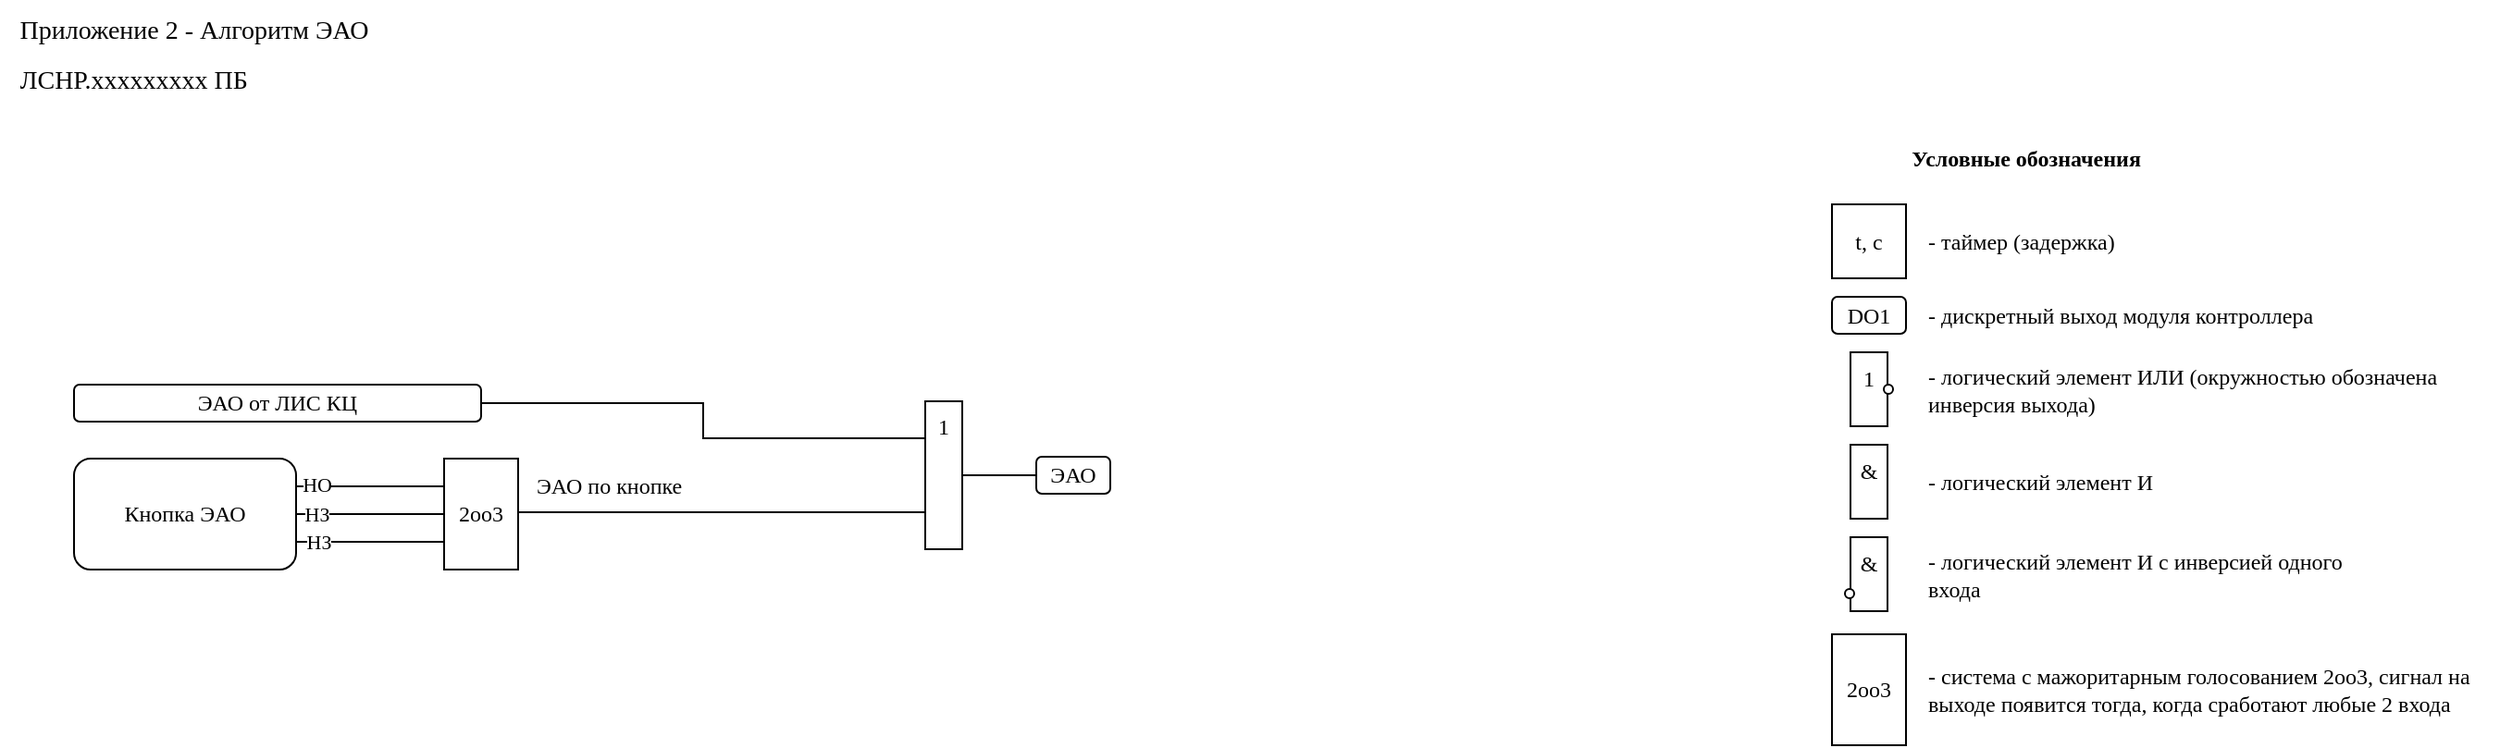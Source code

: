 <mxfile version="24.4.2" type="github" pages="2">
  <diagram id="ZtWWPMljTFp8yyawiEbH" name="ЭАО Причины">
    <mxGraphModel dx="1735" dy="1025" grid="1" gridSize="10" guides="1" tooltips="1" connect="1" arrows="1" fold="1" page="1" pageScale="1" pageWidth="1654" pageHeight="1169" math="0" shadow="0">
      <root>
        <mxCell id="0" />
        <mxCell id="1" parent="0" />
        <mxCell id="1M11u-CtS68cAVDWNLhs-82" value="Кнопка ЭАО" style="rounded=1;whiteSpace=wrap;html=1;fontFamily=Tahoma;" parent="1" vertex="1">
          <mxGeometry x="80" y="258" width="120" height="60" as="geometry" />
        </mxCell>
        <mxCell id="1M11u-CtS68cAVDWNLhs-83" value="2оо3" style="whiteSpace=wrap;html=1;rounded=0;fontFamily=Tahoma;" parent="1" vertex="1">
          <mxGeometry x="280" y="258" width="40" height="60" as="geometry" />
        </mxCell>
        <mxCell id="1M11u-CtS68cAVDWNLhs-84" value="" style="edgeStyle=orthogonalEdgeStyle;rounded=0;orthogonalLoop=1;jettySize=auto;html=1;endArrow=none;endFill=0;entryX=0;entryY=0.25;entryDx=0;entryDy=0;exitX=1;exitY=0.25;exitDx=0;exitDy=0;fontFamily=Tahoma;" parent="1" source="1M11u-CtS68cAVDWNLhs-82" target="1M11u-CtS68cAVDWNLhs-83" edge="1">
          <mxGeometry relative="1" as="geometry">
            <mxPoint x="310" y="208" as="sourcePoint" />
            <mxPoint x="350" y="208" as="targetPoint" />
            <Array as="points" />
          </mxGeometry>
        </mxCell>
        <mxCell id="1M11u-CtS68cAVDWNLhs-85" value="НО" style="edgeLabel;html=1;align=center;verticalAlign=middle;resizable=0;points=[];fontFamily=Tahoma;" parent="1M11u-CtS68cAVDWNLhs-84" vertex="1" connectable="0">
          <mxGeometry x="-0.027" y="1" relative="1" as="geometry">
            <mxPoint x="-28" as="offset" />
          </mxGeometry>
        </mxCell>
        <mxCell id="1M11u-CtS68cAVDWNLhs-86" value="" style="edgeStyle=orthogonalEdgeStyle;rounded=0;orthogonalLoop=1;jettySize=auto;html=1;endArrow=none;endFill=0;entryX=0;entryY=0.5;entryDx=0;entryDy=0;exitX=1;exitY=0.5;exitDx=0;exitDy=0;fontFamily=Tahoma;" parent="1" source="1M11u-CtS68cAVDWNLhs-82" target="1M11u-CtS68cAVDWNLhs-83" edge="1">
          <mxGeometry relative="1" as="geometry">
            <mxPoint x="210" y="283" as="sourcePoint" />
            <mxPoint x="290" y="283" as="targetPoint" />
            <Array as="points" />
          </mxGeometry>
        </mxCell>
        <mxCell id="1M11u-CtS68cAVDWNLhs-87" value="НЗ" style="edgeLabel;html=1;align=center;verticalAlign=middle;resizable=0;points=[];fontFamily=Tahoma;" parent="1M11u-CtS68cAVDWNLhs-86" vertex="1" connectable="0">
          <mxGeometry x="-0.056" relative="1" as="geometry">
            <mxPoint x="-27" as="offset" />
          </mxGeometry>
        </mxCell>
        <mxCell id="1M11u-CtS68cAVDWNLhs-88" value="" style="edgeStyle=orthogonalEdgeStyle;rounded=0;orthogonalLoop=1;jettySize=auto;html=1;endArrow=none;endFill=0;entryX=0;entryY=0.75;entryDx=0;entryDy=0;exitX=1;exitY=0.75;exitDx=0;exitDy=0;fontFamily=Tahoma;" parent="1" source="1M11u-CtS68cAVDWNLhs-82" target="1M11u-CtS68cAVDWNLhs-83" edge="1">
          <mxGeometry relative="1" as="geometry">
            <mxPoint x="210" y="298" as="sourcePoint" />
            <mxPoint x="290" y="298" as="targetPoint" />
            <Array as="points" />
          </mxGeometry>
        </mxCell>
        <mxCell id="1M11u-CtS68cAVDWNLhs-89" value="НЗ" style="edgeLabel;html=1;align=center;verticalAlign=middle;resizable=0;points=[];fontFamily=Tahoma;" parent="1M11u-CtS68cAVDWNLhs-88" vertex="1" connectable="0">
          <mxGeometry x="-0.016" relative="1" as="geometry">
            <mxPoint x="-28" as="offset" />
          </mxGeometry>
        </mxCell>
        <mxCell id="1M11u-CtS68cAVDWNLhs-90" value="ЭАО" style="rounded=1;whiteSpace=wrap;html=1;fontFamily=Tahoma;" parent="1" vertex="1">
          <mxGeometry x="600" y="257" width="40" height="20" as="geometry" />
        </mxCell>
        <mxCell id="1M11u-CtS68cAVDWNLhs-91" value="1" style="whiteSpace=wrap;html=1;rounded=0;fontFamily=Tahoma;verticalAlign=top;" parent="1" vertex="1">
          <mxGeometry x="540" y="227" width="20" height="80" as="geometry" />
        </mxCell>
        <mxCell id="1M11u-CtS68cAVDWNLhs-93" value="" style="edgeStyle=orthogonalEdgeStyle;rounded=0;orthogonalLoop=1;jettySize=auto;html=1;endArrow=none;endFill=0;entryX=0;entryY=0.75;entryDx=0;entryDy=0;exitX=1;exitY=0.5;exitDx=0;exitDy=0;fontFamily=Tahoma;" parent="1" source="1M11u-CtS68cAVDWNLhs-83" target="1M11u-CtS68cAVDWNLhs-91" edge="1">
          <mxGeometry relative="1" as="geometry">
            <mxPoint x="450" y="207" as="sourcePoint" />
            <mxPoint x="550" y="257" as="targetPoint" />
            <Array as="points">
              <mxPoint x="320" y="287" />
            </Array>
          </mxGeometry>
        </mxCell>
        <mxCell id="1M11u-CtS68cAVDWNLhs-94" value="" style="edgeStyle=orthogonalEdgeStyle;rounded=0;orthogonalLoop=1;jettySize=auto;html=1;endArrow=none;endFill=0;entryX=0;entryY=0.5;entryDx=0;entryDy=0;fontFamily=Tahoma;exitX=1;exitY=0.5;exitDx=0;exitDy=0;" parent="1" source="1M11u-CtS68cAVDWNLhs-91" target="1M11u-CtS68cAVDWNLhs-90" edge="1">
          <mxGeometry relative="1" as="geometry">
            <mxPoint x="570" y="267" as="sourcePoint" />
            <mxPoint x="550" y="257" as="targetPoint" />
            <Array as="points" />
          </mxGeometry>
        </mxCell>
        <mxCell id="1M11u-CtS68cAVDWNLhs-96" value="ЭАО по кнопке" style="text;html=1;strokeColor=none;fillColor=none;align=left;verticalAlign=middle;whiteSpace=wrap;rounded=0;fontFamily=Tahoma;" parent="1" vertex="1">
          <mxGeometry x="327.5" y="258" width="102.5" height="30" as="geometry" />
        </mxCell>
        <mxCell id="1M11u-CtS68cAVDWNLhs-119" style="edgeStyle=orthogonalEdgeStyle;rounded=0;orthogonalLoop=1;jettySize=auto;html=1;entryX=0;entryY=0.25;entryDx=0;entryDy=0;endArrow=none;endFill=0;" parent="1" source="1M11u-CtS68cAVDWNLhs-118" target="1M11u-CtS68cAVDWNLhs-91" edge="1">
          <mxGeometry relative="1" as="geometry" />
        </mxCell>
        <mxCell id="1M11u-CtS68cAVDWNLhs-118" value="ЭАО от ЛИС КЦ" style="rounded=1;whiteSpace=wrap;html=1;fontFamily=Tahoma;" parent="1" vertex="1">
          <mxGeometry x="80" y="218" width="220" height="20" as="geometry" />
        </mxCell>
        <mxCell id="ysgFr3D8HpojYPAeVsqk-1" value="t, с" style="whiteSpace=wrap;html=1;rounded=0;fontFamily=Tahoma;" parent="1" vertex="1">
          <mxGeometry x="1030" y="120.5" width="40" height="40" as="geometry" />
        </mxCell>
        <mxCell id="ysgFr3D8HpojYPAeVsqk-2" value="- таймер (задержка)" style="text;html=1;strokeColor=none;fillColor=none;align=left;verticalAlign=middle;whiteSpace=wrap;rounded=0;fontFamily=Tahoma;" parent="1" vertex="1">
          <mxGeometry x="1080" y="125.5" width="120" height="30" as="geometry" />
        </mxCell>
        <mxCell id="ysgFr3D8HpojYPAeVsqk-3" value="Условные обозначения" style="text;html=1;strokeColor=none;fillColor=none;align=center;verticalAlign=middle;whiteSpace=wrap;rounded=0;fontFamily=Tahoma;fontStyle=1" parent="1" vertex="1">
          <mxGeometry x="1040" y="80.5" width="190" height="30" as="geometry" />
        </mxCell>
        <mxCell id="ysgFr3D8HpojYPAeVsqk-4" value="DO1" style="rounded=1;whiteSpace=wrap;html=1;fontFamily=Tahoma;" parent="1" vertex="1">
          <mxGeometry x="1030" y="170.5" width="40" height="20" as="geometry" />
        </mxCell>
        <mxCell id="ysgFr3D8HpojYPAeVsqk-5" value="- дискретный выход модуля контроллера" style="text;html=1;strokeColor=none;fillColor=none;align=left;verticalAlign=middle;whiteSpace=wrap;rounded=0;fontFamily=Tahoma;" parent="1" vertex="1">
          <mxGeometry x="1080" y="165.5" width="250" height="30" as="geometry" />
        </mxCell>
        <mxCell id="ysgFr3D8HpojYPAeVsqk-6" value="1" style="whiteSpace=wrap;html=1;rounded=0;fontFamily=Tahoma;verticalAlign=top;" parent="1" vertex="1">
          <mxGeometry x="1040" y="200.5" width="20" height="40" as="geometry" />
        </mxCell>
        <mxCell id="ysgFr3D8HpojYPAeVsqk-7" value="" style="ellipse;whiteSpace=wrap;html=1;aspect=fixed;rounded=1;fontFamily=Tahoma;" parent="1" vertex="1">
          <mxGeometry x="1058" y="218" width="5" height="5" as="geometry" />
        </mxCell>
        <mxCell id="ysgFr3D8HpojYPAeVsqk-8" value="- логический элемент ИЛИ (окружностью обозначена инверсия выхода)" style="text;html=1;strokeColor=none;fillColor=none;align=left;verticalAlign=middle;whiteSpace=wrap;rounded=0;fontFamily=Tahoma;" parent="1" vertex="1">
          <mxGeometry x="1080" y="200.5" width="310" height="40" as="geometry" />
        </mxCell>
        <mxCell id="ysgFr3D8HpojYPAeVsqk-9" value="&amp;amp;" style="whiteSpace=wrap;html=1;rounded=0;fontFamily=Tahoma;verticalAlign=top;" parent="1" vertex="1">
          <mxGeometry x="1040" y="250.5" width="20" height="40" as="geometry" />
        </mxCell>
        <mxCell id="ysgFr3D8HpojYPAeVsqk-10" value="- логический элемент И" style="text;html=1;strokeColor=none;fillColor=none;align=left;verticalAlign=middle;whiteSpace=wrap;rounded=0;fontFamily=Tahoma;" parent="1" vertex="1">
          <mxGeometry x="1080" y="250.5" width="250" height="40" as="geometry" />
        </mxCell>
        <mxCell id="ysgFr3D8HpojYPAeVsqk-11" value="2оо3" style="whiteSpace=wrap;html=1;rounded=0;fontFamily=Tahoma;" parent="1" vertex="1">
          <mxGeometry x="1030" y="353" width="40" height="60" as="geometry" />
        </mxCell>
        <mxCell id="ysgFr3D8HpojYPAeVsqk-12" value="- система с мажоритарным голосованием 2оо3, сигнал на выходе появится тогда, когда сработают любые 2 входа" style="text;html=1;strokeColor=none;fillColor=none;align=left;verticalAlign=middle;whiteSpace=wrap;rounded=0;fontFamily=Tahoma;" parent="1" vertex="1">
          <mxGeometry x="1080" y="363" width="310" height="40" as="geometry" />
        </mxCell>
        <mxCell id="ysgFr3D8HpojYPAeVsqk-13" value="&amp;amp;" style="whiteSpace=wrap;html=1;rounded=0;fontFamily=Tahoma;verticalAlign=top;" parent="1" vertex="1">
          <mxGeometry x="1040" y="300.5" width="20" height="40" as="geometry" />
        </mxCell>
        <mxCell id="ysgFr3D8HpojYPAeVsqk-14" value="- логический элемент И с инверсией одного входа" style="text;html=1;strokeColor=none;fillColor=none;align=left;verticalAlign=middle;whiteSpace=wrap;rounded=0;fontFamily=Tahoma;" parent="1" vertex="1">
          <mxGeometry x="1080" y="300.5" width="250" height="40" as="geometry" />
        </mxCell>
        <mxCell id="ysgFr3D8HpojYPAeVsqk-15" value="" style="ellipse;whiteSpace=wrap;html=1;aspect=fixed;rounded=1;fontFamily=Tahoma;" parent="1" vertex="1">
          <mxGeometry x="1037" y="328.5" width="5" height="5" as="geometry" />
        </mxCell>
        <mxCell id="1pJ_pbgR7bvH_1sQ6Tti-1" value="&lt;h1 style=&quot;border-color: var(--border-color); text-align: left; font-size: 14px;&quot;&gt;&lt;span style=&quot;font-weight: normal;&quot;&gt;Приложение 2 - Алгоритм ЭАО&lt;/span&gt;&lt;/h1&gt;&lt;h1 style=&quot;text-align: left; font-size: 14px;&quot;&gt;&lt;span style=&quot;font-weight: normal;&quot;&gt;ЛСНР.ххххххххх ПБ&lt;/span&gt;&lt;/h1&gt;" style="text;html=1;strokeColor=none;fillColor=none;spacing=5;spacingTop=-20;whiteSpace=wrap;overflow=hidden;rounded=0;align=center;fontSize=18;verticalAlign=top;fontFamily=Tahoma;" parent="1" vertex="1">
          <mxGeometry x="40" y="20" width="210" height="50" as="geometry" />
        </mxCell>
      </root>
    </mxGraphModel>
  </diagram>
  <diagram id="KjCAZHo6sr9IO5SEz2zb" name="ЭАО последствия">
    <mxGraphModel dx="1388" dy="820" grid="1" gridSize="10" guides="1" tooltips="1" connect="1" arrows="1" fold="1" page="1" pageScale="1" pageWidth="1169" pageHeight="827" math="0" shadow="0">
      <root>
        <mxCell id="0" />
        <mxCell id="1" parent="0" />
        <mxCell id="snfo3hUEOQCX2EgYNw8K-1" value="&lt;h1 style=&quot;border-color: var(--border-color); text-align: left; font-size: 14px;&quot;&gt;&lt;span style=&quot;font-weight: normal;&quot;&gt;Приложение 2 - Алгоритм ЭАО&lt;/span&gt;&lt;/h1&gt;&lt;h1 style=&quot;text-align: left; font-size: 14px;&quot;&gt;&lt;span style=&quot;font-weight: normal;&quot;&gt;ЛСНР.xxxxxxxxx ПБ&lt;/span&gt;&lt;/h1&gt;" style="text;html=1;strokeColor=none;fillColor=none;spacing=5;spacingTop=-20;whiteSpace=wrap;overflow=hidden;rounded=0;align=center;fontSize=18;verticalAlign=top;fontFamily=Tahoma;" parent="1" vertex="1">
          <mxGeometry x="40" y="20" width="210" height="50" as="geometry" />
        </mxCell>
        <mxCell id="vp8R3FniqfXXm2EuUfDi-2" value="ЭАО" style="rounded=1;whiteSpace=wrap;html=1;fontFamily=Tahoma;" parent="1" vertex="1">
          <mxGeometry x="65" y="110" width="40" height="20" as="geometry" />
        </mxCell>
        <mxCell id="vp8R3FniqfXXm2EuUfDi-4" value="" style="edgeStyle=orthogonalEdgeStyle;rounded=0;orthogonalLoop=1;jettySize=auto;html=1;endArrow=none;endFill=0;entryX=0;entryY=0.25;entryDx=0;entryDy=0;exitX=1;exitY=0.5;exitDx=0;exitDy=0;fontFamily=Tahoma;" parent="1" source="vp8R3FniqfXXm2EuUfDi-2" target="ncauQP9AvjcyV4FWilIb-8" edge="1">
          <mxGeometry relative="1" as="geometry">
            <mxPoint x="125" y="120" as="sourcePoint" />
            <mxPoint x="245" y="120" as="targetPoint" />
            <Array as="points" />
          </mxGeometry>
        </mxCell>
        <mxCell id="vp8R3FniqfXXm2EuUfDi-6" value="Снять питание с вых. модулей ЛИС БПТГ" style="rounded=1;whiteSpace=wrap;html=1;fontFamily=Tahoma;" parent="1" vertex="1">
          <mxGeometry x="240" y="210" width="255" height="20" as="geometry" />
        </mxCell>
        <mxCell id="vp8R3FniqfXXm2EuUfDi-21" value="" style="edgeStyle=orthogonalEdgeStyle;rounded=0;orthogonalLoop=1;jettySize=auto;html=1;endArrow=none;endFill=0;fontFamily=Tahoma;" parent="1" edge="1">
          <mxGeometry relative="1" as="geometry">
            <mxPoint x="190" y="220" as="sourcePoint" />
            <mxPoint x="240" y="220" as="targetPoint" />
            <Array as="points">
              <mxPoint x="220" y="220.19" />
              <mxPoint x="220" y="220.19" />
            </Array>
          </mxGeometry>
        </mxCell>
        <mxCell id="vp8R3FniqfXXm2EuUfDi-29" value="" style="edgeStyle=orthogonalEdgeStyle;rounded=0;orthogonalLoop=1;jettySize=auto;html=1;endArrow=none;endFill=0;fontFamily=Tahoma;entryX=0;entryY=0.25;entryDx=0;entryDy=0;" parent="1" edge="1" target="ztT179E0r6GBONuLtkep-4">
          <mxGeometry relative="1" as="geometry">
            <mxPoint x="190" y="120" as="sourcePoint" />
            <mxPoint x="225" y="360" as="targetPoint" />
            <Array as="points">
              <mxPoint x="190" y="370" />
            </Array>
          </mxGeometry>
        </mxCell>
        <mxCell id="vp8R3FniqfXXm2EuUfDi-32" value="Входной кран 1УА закрыть" style="whiteSpace=wrap;html=1;rounded=1;fontFamily=Tahoma;" parent="1" vertex="1">
          <mxGeometry x="600" y="130" width="205" height="20" as="geometry" />
        </mxCell>
        <mxCell id="vp8R3FniqfXXm2EuUfDi-34" value="15 с" style="whiteSpace=wrap;html=1;rounded=0;fontFamily=Tahoma;" parent="1" vertex="1">
          <mxGeometry x="265" y="300" width="40" height="40" as="geometry" />
        </mxCell>
        <mxCell id="vp8R3FniqfXXm2EuUfDi-39" value="Входной кран 1УА закрыт" style="whiteSpace=wrap;html=1;rounded=1;fontFamily=Tahoma;" parent="1" vertex="1">
          <mxGeometry x="30" y="400" width="150" height="20" as="geometry" />
        </mxCell>
        <mxCell id="vp8R3FniqfXXm2EuUfDi-41" value="60 с" style="whiteSpace=wrap;html=1;rounded=0;fontFamily=Tahoma;" parent="1" vertex="1">
          <mxGeometry x="865" y="120" width="40" height="40" as="geometry" />
        </mxCell>
        <mxCell id="vp8R3FniqfXXm2EuUfDi-42" value="" style="edgeStyle=orthogonalEdgeStyle;rounded=0;orthogonalLoop=1;jettySize=auto;html=1;endArrow=none;endFill=0;fontFamily=Tahoma;" parent="1" edge="1">
          <mxGeometry relative="1" as="geometry">
            <mxPoint x="825" y="140" as="sourcePoint" />
            <mxPoint x="825" y="250" as="targetPoint" />
            <Array as="points">
              <mxPoint x="825" y="150" />
              <mxPoint x="825" y="150" />
            </Array>
          </mxGeometry>
        </mxCell>
        <mxCell id="vp8R3FniqfXXm2EuUfDi-43" value="" style="edgeStyle=orthogonalEdgeStyle;rounded=0;orthogonalLoop=1;jettySize=auto;html=1;endArrow=none;endFill=0;entryX=0;entryY=0.5;entryDx=0;entryDy=0;fontFamily=Tahoma;" parent="1" target="vp8R3FniqfXXm2EuUfDi-44" edge="1">
          <mxGeometry relative="1" as="geometry">
            <mxPoint x="825" y="250" as="sourcePoint" />
            <mxPoint x="855" y="250" as="targetPoint" />
            <Array as="points">
              <mxPoint x="835" y="250" />
              <mxPoint x="835" y="250" />
            </Array>
          </mxGeometry>
        </mxCell>
        <mxCell id="vp8R3FniqfXXm2EuUfDi-44" value="Клапан г-г открыть" style="whiteSpace=wrap;html=1;rounded=1;fontFamily=Tahoma;" parent="1" vertex="1">
          <mxGeometry x="865" y="240" width="120" height="20" as="geometry" />
        </mxCell>
        <mxCell id="vp8R3FniqfXXm2EuUfDi-45" value="180 с" style="whiteSpace=wrap;html=1;rounded=0;fontFamily=Tahoma;" parent="1" vertex="1">
          <mxGeometry x="865" y="170" width="40" height="40" as="geometry" />
        </mxCell>
        <mxCell id="vp8R3FniqfXXm2EuUfDi-46" value="" style="edgeStyle=orthogonalEdgeStyle;rounded=0;orthogonalLoop=1;jettySize=auto;html=1;endArrow=none;endFill=0;entryX=0;entryY=0.5;entryDx=0;entryDy=0;fontFamily=Tahoma;" parent="1" edge="1">
          <mxGeometry relative="1" as="geometry">
            <mxPoint x="825" y="189.67" as="sourcePoint" />
            <mxPoint x="865" y="189.67" as="targetPoint" />
            <Array as="points">
              <mxPoint x="835" y="189.67" />
              <mxPoint x="835" y="189.67" />
            </Array>
          </mxGeometry>
        </mxCell>
        <mxCell id="vp8R3FniqfXXm2EuUfDi-47" value="Кран 14 открыть" style="whiteSpace=wrap;html=1;rounded=1;fontFamily=Tahoma;" parent="1" vertex="1">
          <mxGeometry x="985" y="130" width="120" height="20" as="geometry" />
        </mxCell>
        <mxCell id="vp8R3FniqfXXm2EuUfDi-48" value="Кран 13 закрыть" style="whiteSpace=wrap;html=1;rounded=1;fontFamily=Tahoma;" parent="1" vertex="1">
          <mxGeometry x="985" y="150" width="120" height="20" as="geometry" />
        </mxCell>
        <mxCell id="vp8R3FniqfXXm2EuUfDi-49" value="" style="edgeStyle=orthogonalEdgeStyle;rounded=0;orthogonalLoop=1;jettySize=auto;html=1;endArrow=none;endFill=0;entryX=0;entryY=0.5;entryDx=0;entryDy=0;fontFamily=Tahoma;exitX=1;exitY=0.5;exitDx=0;exitDy=0;" parent="1" source="vp8R3FniqfXXm2EuUfDi-41" target="vp8R3FniqfXXm2EuUfDi-47" edge="1">
          <mxGeometry relative="1" as="geometry">
            <mxPoint x="905" y="129.83" as="sourcePoint" />
            <mxPoint x="945" y="129.83" as="targetPoint" />
            <Array as="points">
              <mxPoint x="915" y="140" />
              <mxPoint x="915" y="140" />
            </Array>
          </mxGeometry>
        </mxCell>
        <mxCell id="vp8R3FniqfXXm2EuUfDi-50" value="" style="edgeStyle=orthogonalEdgeStyle;rounded=0;orthogonalLoop=1;jettySize=auto;html=1;endArrow=none;endFill=0;entryX=0;entryY=0.5;entryDx=0;entryDy=0;fontFamily=Tahoma;" parent="1" edge="1">
          <mxGeometry relative="1" as="geometry">
            <mxPoint x="945" y="159.67" as="sourcePoint" />
            <mxPoint x="985" y="159.67" as="targetPoint" />
            <Array as="points">
              <mxPoint x="955" y="159.67" />
              <mxPoint x="955" y="159.67" />
            </Array>
          </mxGeometry>
        </mxCell>
        <mxCell id="vp8R3FniqfXXm2EuUfDi-51" value="" style="edgeStyle=orthogonalEdgeStyle;rounded=0;orthogonalLoop=1;jettySize=auto;html=1;endArrow=none;endFill=0;fontFamily=Tahoma;" parent="1" edge="1">
          <mxGeometry relative="1" as="geometry">
            <mxPoint x="945.03" y="140" as="sourcePoint" />
            <mxPoint x="945.2" y="160" as="targetPoint" />
            <Array as="points">
              <mxPoint x="945.03" y="150" />
              <mxPoint x="945.03" y="150" />
            </Array>
          </mxGeometry>
        </mxCell>
        <mxCell id="vp8R3FniqfXXm2EuUfDi-52" value="" style="edgeStyle=orthogonalEdgeStyle;rounded=0;orthogonalLoop=1;jettySize=auto;html=1;endArrow=none;endFill=0;entryX=0;entryY=0.5;entryDx=0;entryDy=0;fontFamily=Tahoma;" parent="1" edge="1">
          <mxGeometry relative="1" as="geometry">
            <mxPoint x="905" y="189.7" as="sourcePoint" />
            <mxPoint x="985" y="189.87" as="targetPoint" />
            <Array as="points">
              <mxPoint x="915" y="189.87" />
            </Array>
          </mxGeometry>
        </mxCell>
        <mxCell id="vp8R3FniqfXXm2EuUfDi-53" value="МП отключить" style="whiteSpace=wrap;html=1;rounded=1;fontFamily=Tahoma;" parent="1" vertex="1">
          <mxGeometry x="985" y="180" width="120" height="20" as="geometry" />
        </mxCell>
        <mxCell id="WGOIWOtRlZful5z0XLVo-1" value="Примечание - при подаче команды выполняется блокировка соответствующей команды противоположного действия, например, для команды &quot;Кран 4 закрыть&quot; блокируется &quot;Кран 4 открыть&quot;&lt;br&gt;* - выполняется размыканием цепи управления противоположной команды&lt;br&gt;** - выполняется снятием питания с аналогового выхода &quot;Управление антипомпажным клапаном (Кран № 6р)&quot;" style="text;html=1;strokeColor=none;fillColor=none;align=left;verticalAlign=middle;whiteSpace=wrap;rounded=0;fontFamily=Tahoma;" parent="1" vertex="1">
          <mxGeometry x="40" y="740" width="1080" height="50" as="geometry" />
        </mxCell>
        <mxCell id="dngurfDs0G42bzSz9FTf-1" value="" style="edgeStyle=orthogonalEdgeStyle;rounded=0;orthogonalLoop=1;jettySize=auto;html=1;endArrow=none;endFill=0;fontFamily=Tahoma;exitX=1;exitY=0.5;exitDx=0;exitDy=0;" parent="1" edge="1">
          <mxGeometry relative="1" as="geometry">
            <mxPoint x="630" y="510" as="sourcePoint" />
            <mxPoint x="860" y="510" as="targetPoint" />
            <Array as="points" />
          </mxGeometry>
        </mxCell>
        <mxCell id="dngurfDs0G42bzSz9FTf-2" value="Компрессор №1 барьерного воздуха включить" style="whiteSpace=wrap;html=1;rounded=1;fontFamily=Tahoma;" parent="1" vertex="1">
          <mxGeometry x="700" y="480" width="360" height="20" as="geometry" />
        </mxCell>
        <mxCell id="dngurfDs0G42bzSz9FTf-3" value="Компрессор №2 барьерного воздуха включить" style="whiteSpace=wrap;html=1;rounded=1;fontFamily=Tahoma;" parent="1" vertex="1">
          <mxGeometry x="700" y="500" width="360" height="20" as="geometry" />
        </mxCell>
        <mxCell id="dngurfDs0G42bzSz9FTf-4" value="Кран барьерного воздуха КЭО1 открыть" style="whiteSpace=wrap;html=1;rounded=1;fontFamily=Tahoma;" parent="1" vertex="1">
          <mxGeometry x="700" y="520" width="360" height="20" as="geometry" />
        </mxCell>
        <mxCell id="dngurfDs0G42bzSz9FTf-5" value="Кран барьерного воздуха КЭО2 открыть" style="whiteSpace=wrap;html=1;rounded=1;fontFamily=Tahoma;" parent="1" vertex="1">
          <mxGeometry x="700" y="540" width="360" height="20" as="geometry" />
        </mxCell>
        <mxCell id="dngurfDs0G42bzSz9FTf-6" value="Кран подачи масла в двигатель открыть" style="whiteSpace=wrap;html=1;rounded=1;fontFamily=Tahoma;" parent="1" vertex="1">
          <mxGeometry x="700" y="560" width="360" height="20" as="geometry" />
        </mxCell>
        <mxCell id="dngurfDs0G42bzSz9FTf-7" value="Кран отбора газа для СГУ с выхода компрессора закрыть" style="whiteSpace=wrap;html=1;rounded=1;fontFamily=Tahoma;" parent="1" vertex="1">
          <mxGeometry x="700" y="580" width="360" height="20" as="geometry" />
        </mxCell>
        <mxCell id="dngurfDs0G42bzSz9FTf-8" value="" style="edgeStyle=orthogonalEdgeStyle;rounded=0;orthogonalLoop=1;jettySize=auto;html=1;endArrow=none;endFill=0;fontFamily=Tahoma;" parent="1" edge="1">
          <mxGeometry relative="1" as="geometry">
            <mxPoint x="660" y="490" as="sourcePoint" />
            <mxPoint x="660" y="590" as="targetPoint" />
            <Array as="points">
              <mxPoint x="660" y="490" />
              <mxPoint x="660" y="490" />
            </Array>
          </mxGeometry>
        </mxCell>
        <mxCell id="dngurfDs0G42bzSz9FTf-9" value="" style="edgeStyle=orthogonalEdgeStyle;rounded=0;orthogonalLoop=1;jettySize=auto;html=1;endArrow=none;endFill=0;entryX=0;entryY=0.5;entryDx=0;entryDy=0;fontFamily=Tahoma;" parent="1" edge="1">
          <mxGeometry relative="1" as="geometry">
            <mxPoint x="660" y="489.83" as="sourcePoint" />
            <mxPoint x="700" y="489.83" as="targetPoint" />
            <Array as="points">
              <mxPoint x="670" y="489.83" />
              <mxPoint x="670" y="489.83" />
            </Array>
          </mxGeometry>
        </mxCell>
        <mxCell id="dngurfDs0G42bzSz9FTf-10" value="" style="edgeStyle=orthogonalEdgeStyle;rounded=0;orthogonalLoop=1;jettySize=auto;html=1;endArrow=none;endFill=0;entryX=0;entryY=0.5;entryDx=0;entryDy=0;fontFamily=Tahoma;" parent="1" edge="1">
          <mxGeometry relative="1" as="geometry">
            <mxPoint x="660" y="509.86" as="sourcePoint" />
            <mxPoint x="700" y="509.86" as="targetPoint" />
            <Array as="points">
              <mxPoint x="670" y="509.86" />
              <mxPoint x="670" y="509.86" />
            </Array>
          </mxGeometry>
        </mxCell>
        <mxCell id="dngurfDs0G42bzSz9FTf-11" value="" style="edgeStyle=orthogonalEdgeStyle;rounded=0;orthogonalLoop=1;jettySize=auto;html=1;endArrow=none;endFill=0;entryX=0;entryY=0.5;entryDx=0;entryDy=0;fontFamily=Tahoma;" parent="1" edge="1">
          <mxGeometry relative="1" as="geometry">
            <mxPoint x="660" y="529.83" as="sourcePoint" />
            <mxPoint x="700" y="529.83" as="targetPoint" />
            <Array as="points">
              <mxPoint x="670" y="529.83" />
              <mxPoint x="670" y="529.83" />
            </Array>
          </mxGeometry>
        </mxCell>
        <mxCell id="dngurfDs0G42bzSz9FTf-12" value="" style="edgeStyle=orthogonalEdgeStyle;rounded=0;orthogonalLoop=1;jettySize=auto;html=1;endArrow=none;endFill=0;entryX=0;entryY=0.5;entryDx=0;entryDy=0;fontFamily=Tahoma;" parent="1" edge="1">
          <mxGeometry relative="1" as="geometry">
            <mxPoint x="660" y="549.86" as="sourcePoint" />
            <mxPoint x="700" y="549.86" as="targetPoint" />
            <Array as="points">
              <mxPoint x="670" y="549.86" />
              <mxPoint x="670" y="549.86" />
            </Array>
          </mxGeometry>
        </mxCell>
        <mxCell id="dngurfDs0G42bzSz9FTf-13" value="" style="edgeStyle=orthogonalEdgeStyle;rounded=0;orthogonalLoop=1;jettySize=auto;html=1;endArrow=none;endFill=0;entryX=0;entryY=0.5;entryDx=0;entryDy=0;fontFamily=Tahoma;" parent="1" edge="1">
          <mxGeometry relative="1" as="geometry">
            <mxPoint x="660" y="569.83" as="sourcePoint" />
            <mxPoint x="700" y="569.83" as="targetPoint" />
            <Array as="points">
              <mxPoint x="670" y="569.83" />
              <mxPoint x="670" y="569.83" />
            </Array>
          </mxGeometry>
        </mxCell>
        <mxCell id="dngurfDs0G42bzSz9FTf-14" value="" style="edgeStyle=orthogonalEdgeStyle;rounded=0;orthogonalLoop=1;jettySize=auto;html=1;endArrow=none;endFill=0;entryX=0;entryY=0.5;entryDx=0;entryDy=0;fontFamily=Tahoma;" parent="1" edge="1">
          <mxGeometry relative="1" as="geometry">
            <mxPoint x="660" y="589.86" as="sourcePoint" />
            <mxPoint x="700" y="589.86" as="targetPoint" />
            <Array as="points">
              <mxPoint x="670" y="589.86" />
              <mxPoint x="670" y="589.86" />
            </Array>
          </mxGeometry>
        </mxCell>
        <mxCell id="ncauQP9AvjcyV4FWilIb-7" value="10 c" style="whiteSpace=wrap;html=1;rounded=0;fontFamily=Tahoma;" parent="1" vertex="1">
          <mxGeometry x="470" y="140" width="40" height="40" as="geometry" />
        </mxCell>
        <mxCell id="ztT179E0r6GBONuLtkep-11" style="edgeStyle=none;curved=1;rounded=0;orthogonalLoop=1;jettySize=auto;html=1;fontSize=12;startSize=8;endSize=8;" edge="1" parent="1">
          <mxGeometry relative="1" as="geometry">
            <mxPoint x="600" y="240" as="targetPoint" />
            <mxPoint x="590" y="340" as="sourcePoint" />
          </mxGeometry>
        </mxCell>
        <mxCell id="ncauQP9AvjcyV4FWilIb-8" value="&amp;amp;" style="whiteSpace=wrap;html=1;rounded=0;fontFamily=Tahoma;verticalAlign=top;" parent="1" vertex="1">
          <mxGeometry x="542" y="100" width="20" height="80" as="geometry" />
        </mxCell>
        <mxCell id="ncauQP9AvjcyV4FWilIb-9" value="" style="ellipse;whiteSpace=wrap;html=1;aspect=fixed;rounded=1;fontFamily=Tahoma;" parent="1" vertex="1">
          <mxGeometry x="537" y="156.5" width="5" height="5" as="geometry" />
        </mxCell>
        <mxCell id="ncauQP9AvjcyV4FWilIb-10" value="" style="edgeStyle=orthogonalEdgeStyle;rounded=0;orthogonalLoop=1;jettySize=auto;html=1;endArrow=none;endFill=0;fontFamily=Tahoma;" parent="1" edge="1">
          <mxGeometry relative="1" as="geometry">
            <mxPoint x="440" y="159.99" as="sourcePoint" />
            <mxPoint x="470" y="160" as="targetPoint" />
            <Array as="points">
              <mxPoint x="460" y="159.99" />
              <mxPoint x="460" y="159.99" />
            </Array>
          </mxGeometry>
        </mxCell>
        <mxCell id="ncauQP9AvjcyV4FWilIb-11" value="" style="edgeStyle=orthogonalEdgeStyle;rounded=0;orthogonalLoop=1;jettySize=auto;html=1;endArrow=none;endFill=0;fontFamily=Tahoma;entryX=0;entryY=0.5;entryDx=0;entryDy=0;exitX=1;exitY=0.5;exitDx=0;exitDy=0;" parent="1" edge="1">
          <mxGeometry relative="1" as="geometry">
            <mxPoint x="510" y="159" as="sourcePoint" />
            <mxPoint x="537" y="158" as="targetPoint" />
            <Array as="points" />
          </mxGeometry>
        </mxCell>
        <mxCell id="ncauQP9AvjcyV4FWilIb-12" value="" style="edgeStyle=orthogonalEdgeStyle;rounded=0;orthogonalLoop=1;jettySize=auto;html=1;endArrow=none;endFill=0;fontFamily=Tahoma;" parent="1" edge="1">
          <mxGeometry relative="1" as="geometry">
            <mxPoint x="440" y="120" as="sourcePoint" />
            <mxPoint x="440" y="160" as="targetPoint" />
            <Array as="points">
              <mxPoint x="440" y="130" />
              <mxPoint x="440" y="130" />
            </Array>
          </mxGeometry>
        </mxCell>
        <mxCell id="lG8BZ00KBG59aB3c4YK1-5" value="" style="edgeStyle=orthogonalEdgeStyle;rounded=0;orthogonalLoop=1;jettySize=auto;html=1;endArrow=none;endFill=0;entryX=0;entryY=0.5;entryDx=0;entryDy=0;fontFamily=Tahoma;exitX=1.008;exitY=0.495;exitDx=0;exitDy=0;exitPerimeter=0;" parent="1" edge="1" source="ncauQP9AvjcyV4FWilIb-8">
          <mxGeometry relative="1" as="geometry">
            <mxPoint x="560" y="139.86" as="sourcePoint" />
            <mxPoint x="600" y="139.86" as="targetPoint" />
            <Array as="points">
              <mxPoint x="570" y="140" />
            </Array>
          </mxGeometry>
        </mxCell>
        <mxCell id="kb3w1TMYhDqOUEDyAWUW-1" value="Индикация ЭО на ПРУ" style="whiteSpace=wrap;html=1;rounded=1;fontFamily=Tahoma;" parent="1" vertex="1">
          <mxGeometry x="240" y="250" width="255" height="20" as="geometry" />
        </mxCell>
        <mxCell id="kb3w1TMYhDqOUEDyAWUW-4" value="" style="edgeStyle=orthogonalEdgeStyle;rounded=0;orthogonalLoop=1;jettySize=auto;html=1;endArrow=none;endFill=0;fontFamily=Tahoma;exitX=1;exitY=0.5;exitDx=0;exitDy=0;entryX=0.002;entryY=0.513;entryDx=0;entryDy=0;entryPerimeter=0;" parent="1" target="kb3w1TMYhDqOUEDyAWUW-1" edge="1">
          <mxGeometry relative="1" as="geometry">
            <mxPoint x="105" y="120" as="sourcePoint" />
            <mxPoint x="184" y="260" as="targetPoint" />
            <Array as="points">
              <mxPoint x="190" y="120" />
              <mxPoint x="190" y="260" />
            </Array>
          </mxGeometry>
        </mxCell>
        <mxCell id="ztT179E0r6GBONuLtkep-3" value="" style="edgeStyle=orthogonalEdgeStyle;rounded=0;orthogonalLoop=1;jettySize=auto;html=1;endArrow=none;endFill=0;fontFamily=Tahoma;entryX=0;entryY=0.5;entryDx=0;entryDy=0;" edge="1" parent="1" target="vp8R3FniqfXXm2EuUfDi-34">
          <mxGeometry relative="1" as="geometry">
            <mxPoint x="190" y="319.89" as="sourcePoint" />
            <mxPoint x="240" y="319.89" as="targetPoint" />
            <Array as="points">
              <mxPoint x="220" y="320" />
            </Array>
          </mxGeometry>
        </mxCell>
        <mxCell id="ztT179E0r6GBONuLtkep-4" value="&amp;amp;" style="whiteSpace=wrap;html=1;rounded=0;fontFamily=Tahoma;verticalAlign=top;" vertex="1" parent="1">
          <mxGeometry x="265" y="350" width="20" height="80" as="geometry" />
        </mxCell>
        <mxCell id="ztT179E0r6GBONuLtkep-5" value="1" style="whiteSpace=wrap;html=1;rounded=0;fontFamily=Tahoma;verticalAlign=top;" vertex="1" parent="1">
          <mxGeometry x="367.5" y="310" width="20" height="80" as="geometry" />
        </mxCell>
        <mxCell id="ztT179E0r6GBONuLtkep-6" value="Кран 5 открыть" style="whiteSpace=wrap;html=1;rounded=1;fontFamily=Tahoma;" vertex="1" parent="1">
          <mxGeometry x="875" y="230" width="120" height="20" as="geometry" />
        </mxCell>
        <mxCell id="ztT179E0r6GBONuLtkep-7" value="" style="edgeStyle=orthogonalEdgeStyle;rounded=0;orthogonalLoop=1;jettySize=auto;html=1;endArrow=none;endFill=0;fontFamily=Tahoma;entryX=0;entryY=0.75;entryDx=0;entryDy=0;exitX=1;exitY=0.5;exitDx=0;exitDy=0;" edge="1" parent="1" source="vp8R3FniqfXXm2EuUfDi-39" target="ztT179E0r6GBONuLtkep-4">
          <mxGeometry relative="1" as="geometry">
            <mxPoint x="180" y="410" as="sourcePoint" />
            <mxPoint x="255" y="413.03" as="targetPoint" />
            <Array as="points">
              <mxPoint x="180" y="410" />
            </Array>
          </mxGeometry>
        </mxCell>
        <mxCell id="ztT179E0r6GBONuLtkep-8" value="" style="edgeStyle=orthogonalEdgeStyle;rounded=0;orthogonalLoop=1;jettySize=auto;html=1;endArrow=none;endFill=0;fontFamily=Tahoma;entryX=0;entryY=0.75;entryDx=0;entryDy=0;" edge="1" parent="1" target="ztT179E0r6GBONuLtkep-5">
          <mxGeometry relative="1" as="geometry">
            <mxPoint x="285" y="390" as="sourcePoint" />
            <mxPoint x="360" y="390.11" as="targetPoint" />
            <Array as="points">
              <mxPoint x="330" y="390" />
              <mxPoint x="330" y="370" />
            </Array>
          </mxGeometry>
        </mxCell>
        <mxCell id="ztT179E0r6GBONuLtkep-9" value="" style="edgeStyle=orthogonalEdgeStyle;rounded=0;orthogonalLoop=1;jettySize=auto;html=1;endArrow=none;endFill=0;fontFamily=Tahoma;entryX=0;entryY=0.25;entryDx=0;entryDy=0;" edge="1" parent="1" target="ztT179E0r6GBONuLtkep-5">
          <mxGeometry relative="1" as="geometry">
            <mxPoint x="305" y="319.92" as="sourcePoint" />
            <mxPoint x="380" y="320.03" as="targetPoint" />
            <Array as="points">
              <mxPoint x="330" y="320" />
              <mxPoint x="330" y="330" />
            </Array>
          </mxGeometry>
        </mxCell>
        <mxCell id="ztT179E0r6GBONuLtkep-10" value="&amp;amp;" style="whiteSpace=wrap;html=1;rounded=0;fontFamily=Tahoma;verticalAlign=top;" vertex="1" parent="1">
          <mxGeometry x="522" y="310" width="20" height="80" as="geometry" />
        </mxCell>
      </root>
    </mxGraphModel>
  </diagram>
</mxfile>
